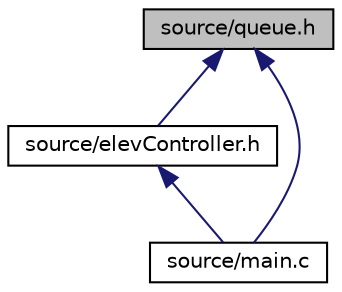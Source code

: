 digraph "source/queue.h"
{
  edge [fontname="Helvetica",fontsize="10",labelfontname="Helvetica",labelfontsize="10"];
  node [fontname="Helvetica",fontsize="10",shape=record];
  Node1 [label="source/queue.h",height=0.2,width=0.4,color="black", fillcolor="grey75", style="filled", fontcolor="black"];
  Node1 -> Node2 [dir="back",color="midnightblue",fontsize="10",style="solid",fontname="Helvetica"];
  Node2 [label="source/elevController.h",height=0.2,width=0.4,color="black", fillcolor="white", style="filled",URL="$elevController_8h.html",tooltip="Module for initializing the elevator. "];
  Node2 -> Node3 [dir="back",color="midnightblue",fontsize="10",style="solid",fontname="Helvetica"];
  Node3 [label="source/main.c",height=0.2,width=0.4,color="black", fillcolor="white", style="filled",URL="$main_8c.html",tooltip="main "];
  Node1 -> Node3 [dir="back",color="midnightblue",fontsize="10",style="solid",fontname="Helvetica"];
}
